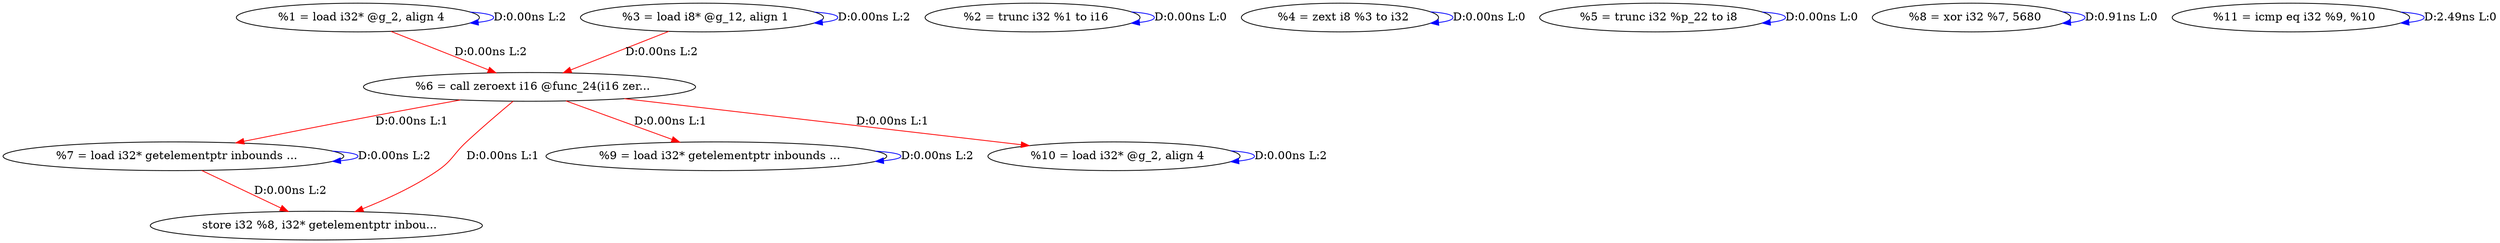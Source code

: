digraph {
Node0x4045890[label="  %1 = load i32* @g_2, align 4"];
Node0x4045890 -> Node0x4045890[label="D:0.00ns L:2",color=blue];
Node0x40ce750[label="  %6 = call zeroext i16 @func_24(i16 zer..."];
Node0x4045890 -> Node0x40ce750[label="D:0.00ns L:2",color=red];
Node0x4045970[label="  %2 = trunc i32 %1 to i16"];
Node0x4045970 -> Node0x4045970[label="D:0.00ns L:0",color=blue];
Node0x40ce480[label="  %3 = load i8* @g_12, align 1"];
Node0x40ce480 -> Node0x40ce480[label="D:0.00ns L:2",color=blue];
Node0x40ce480 -> Node0x40ce750[label="D:0.00ns L:2",color=red];
Node0x40ce590[label="  %4 = zext i8 %3 to i32"];
Node0x40ce590 -> Node0x40ce590[label="D:0.00ns L:0",color=blue];
Node0x40ce670[label="  %5 = trunc i32 %p_22 to i8"];
Node0x40ce670 -> Node0x40ce670[label="D:0.00ns L:0",color=blue];
Node0x40ce830[label="  %7 = load i32* getelementptr inbounds ..."];
Node0x40ce750 -> Node0x40ce830[label="D:0.00ns L:1",color=red];
Node0x40cea50[label="  store i32 %8, i32* getelementptr inbou..."];
Node0x40ce750 -> Node0x40cea50[label="D:0.00ns L:1",color=red];
Node0x40ceb30[label="  %9 = load i32* getelementptr inbounds ..."];
Node0x40ce750 -> Node0x40ceb30[label="D:0.00ns L:1",color=red];
Node0x40cec10[label="  %10 = load i32* @g_2, align 4"];
Node0x40ce750 -> Node0x40cec10[label="D:0.00ns L:1",color=red];
Node0x40ce830 -> Node0x40ce830[label="D:0.00ns L:2",color=blue];
Node0x40ce830 -> Node0x40cea50[label="D:0.00ns L:2",color=red];
Node0x40ce910[label="  %8 = xor i32 %7, 5680"];
Node0x40ce910 -> Node0x40ce910[label="D:0.91ns L:0",color=blue];
Node0x40ceb30 -> Node0x40ceb30[label="D:0.00ns L:2",color=blue];
Node0x40cec10 -> Node0x40cec10[label="D:0.00ns L:2",color=blue];
Node0x40cecf0[label="  %11 = icmp eq i32 %9, %10"];
Node0x40cecf0 -> Node0x40cecf0[label="D:2.49ns L:0",color=blue];
}
